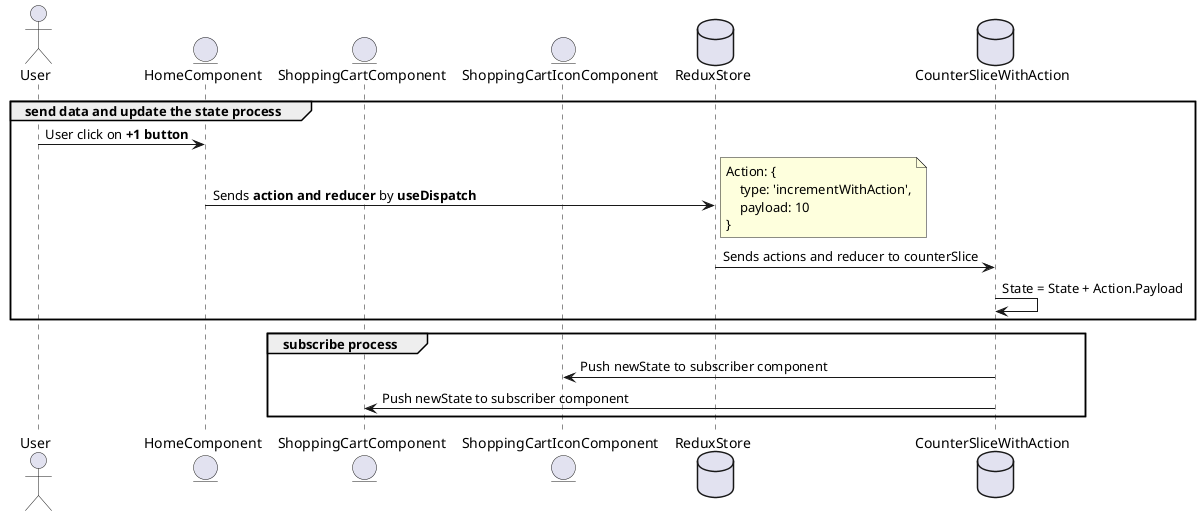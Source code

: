 @startuml
actor       User                        as user
entity      HomeComponent               as homeComponent
entity      ShoppingCartComponent       as ShoppingCart
entity      ShoppingCartIconComponent   as ShoppingCartIcon
database    ReduxStore                  as database
database    CounterSliceWithAction      as counterSliceWithAction

group send data and update the state process
    user                        -> homeComponent            : User click on **+1 button**
    homeComponent               -> database                 : Sends **action and reducer** by **useDispatch**
    note right
        Action: {
            type: 'incrementWithAction',
            payload: 10
        }
    end note
    database                    -> counterSliceWithAction   : Sends actions and reducer to counterSlice
    counterSliceWithAction      -> counterSliceWithAction   : State = State + Action.Payload
end

group subscribe process
    counterSliceWithAction      -> ShoppingCartIcon         : Push newState to subscriber component
    counterSliceWithAction      -> ShoppingCart             : Push newState to subscriber component
end
@enduml
